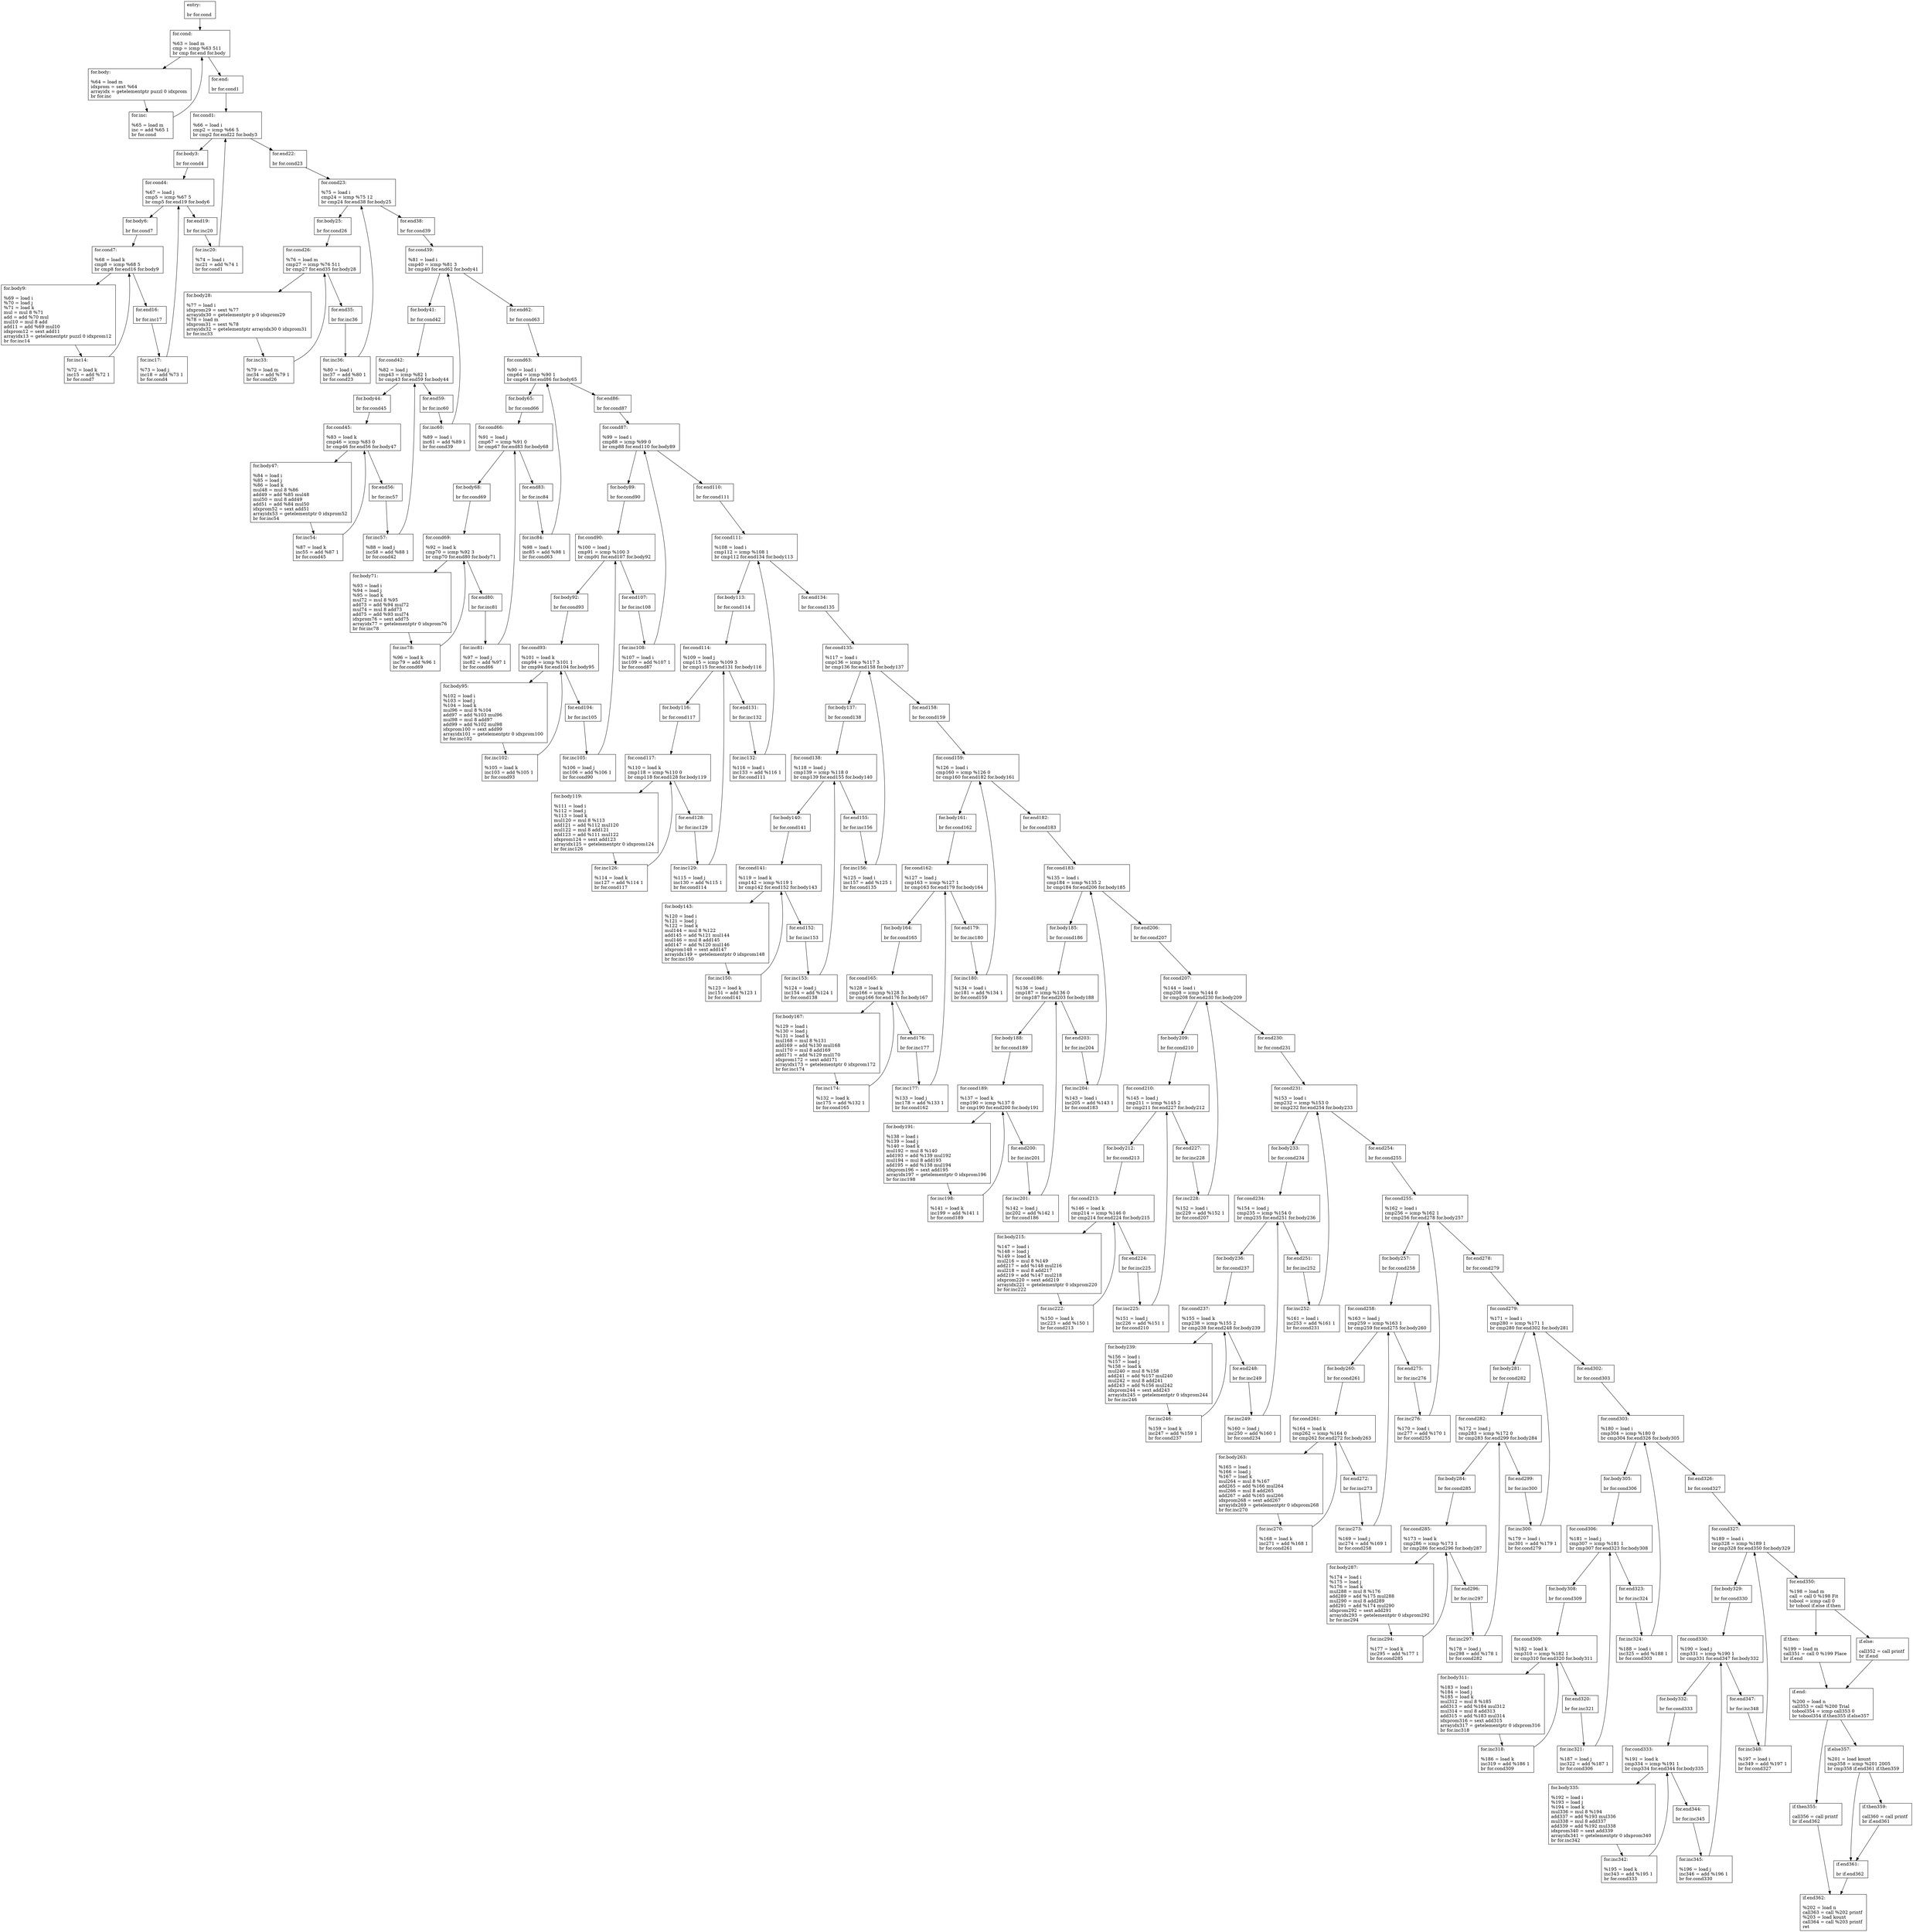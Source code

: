 digraph "CFG for 'Puzzle' function" {
	entry[shape=record,
		label="{entry:\l\l
			br for.cond \l
		}"
	];
	entry -> forcond;
	forcond[shape=record,
		label="{for.cond:\l\l
			%63 = load m \l
			cmp = icmp %63 511 \l
			br cmp for.end for.body \l
		}"
	];
	forcond -> forbody;
	forcond -> forend;
	forbody[shape=record,
		label="{for.body:\l\l
			%64 = load m \l
			idxprom = sext %64 \l
			arrayidx = getelementptr puzzl 0 idxprom \l
			br for.inc \l
		}"
	];
	forbody -> forinc;
	forinc[shape=record,
		label="{for.inc:\l\l
			%65 = load m \l
			inc = add %65 1 \l
			br for.cond \l
		}"
	];
	forinc -> forcond;
	forend[shape=record,
		label="{for.end:\l\l
			br for.cond1 \l
		}"
	];
	forend -> forcond1;
	forcond1[shape=record,
		label="{for.cond1:\l\l
			%66 = load i \l
			cmp2 = icmp %66 5 \l
			br cmp2 for.end22 for.body3 \l
		}"
	];
	forcond1 -> forbody3;
	forcond1 -> forend22;
	forbody3[shape=record,
		label="{for.body3:\l\l
			br for.cond4 \l
		}"
	];
	forbody3 -> forcond4;
	forcond4[shape=record,
		label="{for.cond4:\l\l
			%67 = load j \l
			cmp5 = icmp %67 5 \l
			br cmp5 for.end19 for.body6 \l
		}"
	];
	forcond4 -> forbody6;
	forcond4 -> forend19;
	forbody6[shape=record,
		label="{for.body6:\l\l
			br for.cond7 \l
		}"
	];
	forbody6 -> forcond7;
	forcond7[shape=record,
		label="{for.cond7:\l\l
			%68 = load k \l
			cmp8 = icmp %68 5 \l
			br cmp8 for.end16 for.body9 \l
		}"
	];
	forcond7 -> forbody9;
	forcond7 -> forend16;
	forbody9[shape=record,
		label="{for.body9:\l\l
			%69 = load i \l
			%70 = load j \l
			%71 = load k \l
			mul = mul 8 %71 \l
			add = add %70 mul \l
			mul10 = mul 8 add \l
			add11 = add %69 mul10 \l
			idxprom12 = sext add11 \l
			arrayidx13 = getelementptr puzzl 0 idxprom12 \l
			br for.inc14 \l
		}"
	];
	forbody9 -> forinc14;
	forinc14[shape=record,
		label="{for.inc14:\l\l
			%72 = load k \l
			inc15 = add %72 1 \l
			br for.cond7 \l
		}"
	];
	forinc14 -> forcond7;
	forend16[shape=record,
		label="{for.end16:\l\l
			br for.inc17 \l
		}"
	];
	forend16 -> forinc17;
	forinc17[shape=record,
		label="{for.inc17:\l\l
			%73 = load j \l
			inc18 = add %73 1 \l
			br for.cond4 \l
		}"
	];
	forinc17 -> forcond4;
	forend19[shape=record,
		label="{for.end19:\l\l
			br for.inc20 \l
		}"
	];
	forend19 -> forinc20;
	forinc20[shape=record,
		label="{for.inc20:\l\l
			%74 = load i \l
			inc21 = add %74 1 \l
			br for.cond1 \l
		}"
	];
	forinc20 -> forcond1;
	forend22[shape=record,
		label="{for.end22:\l\l
			br for.cond23 \l
		}"
	];
	forend22 -> forcond23;
	forcond23[shape=record,
		label="{for.cond23:\l\l
			%75 = load i \l
			cmp24 = icmp %75 12 \l
			br cmp24 for.end38 for.body25 \l
		}"
	];
	forcond23 -> forbody25;
	forcond23 -> forend38;
	forbody25[shape=record,
		label="{for.body25:\l\l
			br for.cond26 \l
		}"
	];
	forbody25 -> forcond26;
	forcond26[shape=record,
		label="{for.cond26:\l\l
			%76 = load m \l
			cmp27 = icmp %76 511 \l
			br cmp27 for.end35 for.body28 \l
		}"
	];
	forcond26 -> forbody28;
	forcond26 -> forend35;
	forbody28[shape=record,
		label="{for.body28:\l\l
			%77 = load i \l
			idxprom29 = sext %77 \l
			arrayidx30 = getelementptr p 0 idxprom29 \l
			%78 = load m \l
			idxprom31 = sext %78 \l
			arrayidx32 = getelementptr arrayidx30 0 idxprom31 \l
			br for.inc33 \l
		}"
	];
	forbody28 -> forinc33;
	forinc33[shape=record,
		label="{for.inc33:\l\l
			%79 = load m \l
			inc34 = add %79 1 \l
			br for.cond26 \l
		}"
	];
	forinc33 -> forcond26;
	forend35[shape=record,
		label="{for.end35:\l\l
			br for.inc36 \l
		}"
	];
	forend35 -> forinc36;
	forinc36[shape=record,
		label="{for.inc36:\l\l
			%80 = load i \l
			inc37 = add %80 1 \l
			br for.cond23 \l
		}"
	];
	forinc36 -> forcond23;
	forend38[shape=record,
		label="{for.end38:\l\l
			br for.cond39 \l
		}"
	];
	forend38 -> forcond39;
	forcond39[shape=record,
		label="{for.cond39:\l\l
			%81 = load i \l
			cmp40 = icmp %81 3 \l
			br cmp40 for.end62 for.body41 \l
		}"
	];
	forcond39 -> forbody41;
	forcond39 -> forend62;
	forbody41[shape=record,
		label="{for.body41:\l\l
			br for.cond42 \l
		}"
	];
	forbody41 -> forcond42;
	forcond42[shape=record,
		label="{for.cond42:\l\l
			%82 = load j \l
			cmp43 = icmp %82 1 \l
			br cmp43 for.end59 for.body44 \l
		}"
	];
	forcond42 -> forbody44;
	forcond42 -> forend59;
	forbody44[shape=record,
		label="{for.body44:\l\l
			br for.cond45 \l
		}"
	];
	forbody44 -> forcond45;
	forcond45[shape=record,
		label="{for.cond45:\l\l
			%83 = load k \l
			cmp46 = icmp %83 0 \l
			br cmp46 for.end56 for.body47 \l
		}"
	];
	forcond45 -> forbody47;
	forcond45 -> forend56;
	forbody47[shape=record,
		label="{for.body47:\l\l
			%84 = load i \l
			%85 = load j \l
			%86 = load k \l
			mul48 = mul 8 %86 \l
			add49 = add %85 mul48 \l
			mul50 = mul 8 add49 \l
			add51 = add %84 mul50 \l
			idxprom52 = sext add51 \l
			arrayidx53 = getelementptr 0 idxprom52 \l
			br for.inc54 \l
		}"
	];
	forbody47 -> forinc54;
	forinc54[shape=record,
		label="{for.inc54:\l\l
			%87 = load k \l
			inc55 = add %87 1 \l
			br for.cond45 \l
		}"
	];
	forinc54 -> forcond45;
	forend56[shape=record,
		label="{for.end56:\l\l
			br for.inc57 \l
		}"
	];
	forend56 -> forinc57;
	forinc57[shape=record,
		label="{for.inc57:\l\l
			%88 = load j \l
			inc58 = add %88 1 \l
			br for.cond42 \l
		}"
	];
	forinc57 -> forcond42;
	forend59[shape=record,
		label="{for.end59:\l\l
			br for.inc60 \l
		}"
	];
	forend59 -> forinc60;
	forinc60[shape=record,
		label="{for.inc60:\l\l
			%89 = load i \l
			inc61 = add %89 1 \l
			br for.cond39 \l
		}"
	];
	forinc60 -> forcond39;
	forend62[shape=record,
		label="{for.end62:\l\l
			br for.cond63 \l
		}"
	];
	forend62 -> forcond63;
	forcond63[shape=record,
		label="{for.cond63:\l\l
			%90 = load i \l
			cmp64 = icmp %90 1 \l
			br cmp64 for.end86 for.body65 \l
		}"
	];
	forcond63 -> forbody65;
	forcond63 -> forend86;
	forbody65[shape=record,
		label="{for.body65:\l\l
			br for.cond66 \l
		}"
	];
	forbody65 -> forcond66;
	forcond66[shape=record,
		label="{for.cond66:\l\l
			%91 = load j \l
			cmp67 = icmp %91 0 \l
			br cmp67 for.end83 for.body68 \l
		}"
	];
	forcond66 -> forbody68;
	forcond66 -> forend83;
	forbody68[shape=record,
		label="{for.body68:\l\l
			br for.cond69 \l
		}"
	];
	forbody68 -> forcond69;
	forcond69[shape=record,
		label="{for.cond69:\l\l
			%92 = load k \l
			cmp70 = icmp %92 3 \l
			br cmp70 for.end80 for.body71 \l
		}"
	];
	forcond69 -> forbody71;
	forcond69 -> forend80;
	forbody71[shape=record,
		label="{for.body71:\l\l
			%93 = load i \l
			%94 = load j \l
			%95 = load k \l
			mul72 = mul 8 %95 \l
			add73 = add %94 mul72 \l
			mul74 = mul 8 add73 \l
			add75 = add %93 mul74 \l
			idxprom76 = sext add75 \l
			arrayidx77 = getelementptr 0 idxprom76 \l
			br for.inc78 \l
		}"
	];
	forbody71 -> forinc78;
	forinc78[shape=record,
		label="{for.inc78:\l\l
			%96 = load k \l
			inc79 = add %96 1 \l
			br for.cond69 \l
		}"
	];
	forinc78 -> forcond69;
	forend80[shape=record,
		label="{for.end80:\l\l
			br for.inc81 \l
		}"
	];
	forend80 -> forinc81;
	forinc81[shape=record,
		label="{for.inc81:\l\l
			%97 = load j \l
			inc82 = add %97 1 \l
			br for.cond66 \l
		}"
	];
	forinc81 -> forcond66;
	forend83[shape=record,
		label="{for.end83:\l\l
			br for.inc84 \l
		}"
	];
	forend83 -> forinc84;
	forinc84[shape=record,
		label="{for.inc84:\l\l
			%98 = load i \l
			inc85 = add %98 1 \l
			br for.cond63 \l
		}"
	];
	forinc84 -> forcond63;
	forend86[shape=record,
		label="{for.end86:\l\l
			br for.cond87 \l
		}"
	];
	forend86 -> forcond87;
	forcond87[shape=record,
		label="{for.cond87:\l\l
			%99 = load i \l
			cmp88 = icmp %99 0 \l
			br cmp88 for.end110 for.body89 \l
		}"
	];
	forcond87 -> forbody89;
	forcond87 -> forend110;
	forbody89[shape=record,
		label="{for.body89:\l\l
			br for.cond90 \l
		}"
	];
	forbody89 -> forcond90;
	forcond90[shape=record,
		label="{for.cond90:\l\l
			%100 = load j \l
			cmp91 = icmp %100 3 \l
			br cmp91 for.end107 for.body92 \l
		}"
	];
	forcond90 -> forbody92;
	forcond90 -> forend107;
	forbody92[shape=record,
		label="{for.body92:\l\l
			br for.cond93 \l
		}"
	];
	forbody92 -> forcond93;
	forcond93[shape=record,
		label="{for.cond93:\l\l
			%101 = load k \l
			cmp94 = icmp %101 1 \l
			br cmp94 for.end104 for.body95 \l
		}"
	];
	forcond93 -> forbody95;
	forcond93 -> forend104;
	forbody95[shape=record,
		label="{for.body95:\l\l
			%102 = load i \l
			%103 = load j \l
			%104 = load k \l
			mul96 = mul 8 %104 \l
			add97 = add %103 mul96 \l
			mul98 = mul 8 add97 \l
			add99 = add %102 mul98 \l
			idxprom100 = sext add99 \l
			arrayidx101 = getelementptr 0 idxprom100 \l
			br for.inc102 \l
		}"
	];
	forbody95 -> forinc102;
	forinc102[shape=record,
		label="{for.inc102:\l\l
			%105 = load k \l
			inc103 = add %105 1 \l
			br for.cond93 \l
		}"
	];
	forinc102 -> forcond93;
	forend104[shape=record,
		label="{for.end104:\l\l
			br for.inc105 \l
		}"
	];
	forend104 -> forinc105;
	forinc105[shape=record,
		label="{for.inc105:\l\l
			%106 = load j \l
			inc106 = add %106 1 \l
			br for.cond90 \l
		}"
	];
	forinc105 -> forcond90;
	forend107[shape=record,
		label="{for.end107:\l\l
			br for.inc108 \l
		}"
	];
	forend107 -> forinc108;
	forinc108[shape=record,
		label="{for.inc108:\l\l
			%107 = load i \l
			inc109 = add %107 1 \l
			br for.cond87 \l
		}"
	];
	forinc108 -> forcond87;
	forend110[shape=record,
		label="{for.end110:\l\l
			br for.cond111 \l
		}"
	];
	forend110 -> forcond111;
	forcond111[shape=record,
		label="{for.cond111:\l\l
			%108 = load i \l
			cmp112 = icmp %108 1 \l
			br cmp112 for.end134 for.body113 \l
		}"
	];
	forcond111 -> forbody113;
	forcond111 -> forend134;
	forbody113[shape=record,
		label="{for.body113:\l\l
			br for.cond114 \l
		}"
	];
	forbody113 -> forcond114;
	forcond114[shape=record,
		label="{for.cond114:\l\l
			%109 = load j \l
			cmp115 = icmp %109 3 \l
			br cmp115 for.end131 for.body116 \l
		}"
	];
	forcond114 -> forbody116;
	forcond114 -> forend131;
	forbody116[shape=record,
		label="{for.body116:\l\l
			br for.cond117 \l
		}"
	];
	forbody116 -> forcond117;
	forcond117[shape=record,
		label="{for.cond117:\l\l
			%110 = load k \l
			cmp118 = icmp %110 0 \l
			br cmp118 for.end128 for.body119 \l
		}"
	];
	forcond117 -> forbody119;
	forcond117 -> forend128;
	forbody119[shape=record,
		label="{for.body119:\l\l
			%111 = load i \l
			%112 = load j \l
			%113 = load k \l
			mul120 = mul 8 %113 \l
			add121 = add %112 mul120 \l
			mul122 = mul 8 add121 \l
			add123 = add %111 mul122 \l
			idxprom124 = sext add123 \l
			arrayidx125 = getelementptr 0 idxprom124 \l
			br for.inc126 \l
		}"
	];
	forbody119 -> forinc126;
	forinc126[shape=record,
		label="{for.inc126:\l\l
			%114 = load k \l
			inc127 = add %114 1 \l
			br for.cond117 \l
		}"
	];
	forinc126 -> forcond117;
	forend128[shape=record,
		label="{for.end128:\l\l
			br for.inc129 \l
		}"
	];
	forend128 -> forinc129;
	forinc129[shape=record,
		label="{for.inc129:\l\l
			%115 = load j \l
			inc130 = add %115 1 \l
			br for.cond114 \l
		}"
	];
	forinc129 -> forcond114;
	forend131[shape=record,
		label="{for.end131:\l\l
			br for.inc132 \l
		}"
	];
	forend131 -> forinc132;
	forinc132[shape=record,
		label="{for.inc132:\l\l
			%116 = load i \l
			inc133 = add %116 1 \l
			br for.cond111 \l
		}"
	];
	forinc132 -> forcond111;
	forend134[shape=record,
		label="{for.end134:\l\l
			br for.cond135 \l
		}"
	];
	forend134 -> forcond135;
	forcond135[shape=record,
		label="{for.cond135:\l\l
			%117 = load i \l
			cmp136 = icmp %117 3 \l
			br cmp136 for.end158 for.body137 \l
		}"
	];
	forcond135 -> forbody137;
	forcond135 -> forend158;
	forbody137[shape=record,
		label="{for.body137:\l\l
			br for.cond138 \l
		}"
	];
	forbody137 -> forcond138;
	forcond138[shape=record,
		label="{for.cond138:\l\l
			%118 = load j \l
			cmp139 = icmp %118 0 \l
			br cmp139 for.end155 for.body140 \l
		}"
	];
	forcond138 -> forbody140;
	forcond138 -> forend155;
	forbody140[shape=record,
		label="{for.body140:\l\l
			br for.cond141 \l
		}"
	];
	forbody140 -> forcond141;
	forcond141[shape=record,
		label="{for.cond141:\l\l
			%119 = load k \l
			cmp142 = icmp %119 1 \l
			br cmp142 for.end152 for.body143 \l
		}"
	];
	forcond141 -> forbody143;
	forcond141 -> forend152;
	forbody143[shape=record,
		label="{for.body143:\l\l
			%120 = load i \l
			%121 = load j \l
			%122 = load k \l
			mul144 = mul 8 %122 \l
			add145 = add %121 mul144 \l
			mul146 = mul 8 add145 \l
			add147 = add %120 mul146 \l
			idxprom148 = sext add147 \l
			arrayidx149 = getelementptr 0 idxprom148 \l
			br for.inc150 \l
		}"
	];
	forbody143 -> forinc150;
	forinc150[shape=record,
		label="{for.inc150:\l\l
			%123 = load k \l
			inc151 = add %123 1 \l
			br for.cond141 \l
		}"
	];
	forinc150 -> forcond141;
	forend152[shape=record,
		label="{for.end152:\l\l
			br for.inc153 \l
		}"
	];
	forend152 -> forinc153;
	forinc153[shape=record,
		label="{for.inc153:\l\l
			%124 = load j \l
			inc154 = add %124 1 \l
			br for.cond138 \l
		}"
	];
	forinc153 -> forcond138;
	forend155[shape=record,
		label="{for.end155:\l\l
			br for.inc156 \l
		}"
	];
	forend155 -> forinc156;
	forinc156[shape=record,
		label="{for.inc156:\l\l
			%125 = load i \l
			inc157 = add %125 1 \l
			br for.cond135 \l
		}"
	];
	forinc156 -> forcond135;
	forend158[shape=record,
		label="{for.end158:\l\l
			br for.cond159 \l
		}"
	];
	forend158 -> forcond159;
	forcond159[shape=record,
		label="{for.cond159:\l\l
			%126 = load i \l
			cmp160 = icmp %126 0 \l
			br cmp160 for.end182 for.body161 \l
		}"
	];
	forcond159 -> forbody161;
	forcond159 -> forend182;
	forbody161[shape=record,
		label="{for.body161:\l\l
			br for.cond162 \l
		}"
	];
	forbody161 -> forcond162;
	forcond162[shape=record,
		label="{for.cond162:\l\l
			%127 = load j \l
			cmp163 = icmp %127 1 \l
			br cmp163 for.end179 for.body164 \l
		}"
	];
	forcond162 -> forbody164;
	forcond162 -> forend179;
	forbody164[shape=record,
		label="{for.body164:\l\l
			br for.cond165 \l
		}"
	];
	forbody164 -> forcond165;
	forcond165[shape=record,
		label="{for.cond165:\l\l
			%128 = load k \l
			cmp166 = icmp %128 3 \l
			br cmp166 for.end176 for.body167 \l
		}"
	];
	forcond165 -> forbody167;
	forcond165 -> forend176;
	forbody167[shape=record,
		label="{for.body167:\l\l
			%129 = load i \l
			%130 = load j \l
			%131 = load k \l
			mul168 = mul 8 %131 \l
			add169 = add %130 mul168 \l
			mul170 = mul 8 add169 \l
			add171 = add %129 mul170 \l
			idxprom172 = sext add171 \l
			arrayidx173 = getelementptr 0 idxprom172 \l
			br for.inc174 \l
		}"
	];
	forbody167 -> forinc174;
	forinc174[shape=record,
		label="{for.inc174:\l\l
			%132 = load k \l
			inc175 = add %132 1 \l
			br for.cond165 \l
		}"
	];
	forinc174 -> forcond165;
	forend176[shape=record,
		label="{for.end176:\l\l
			br for.inc177 \l
		}"
	];
	forend176 -> forinc177;
	forinc177[shape=record,
		label="{for.inc177:\l\l
			%133 = load j \l
			inc178 = add %133 1 \l
			br for.cond162 \l
		}"
	];
	forinc177 -> forcond162;
	forend179[shape=record,
		label="{for.end179:\l\l
			br for.inc180 \l
		}"
	];
	forend179 -> forinc180;
	forinc180[shape=record,
		label="{for.inc180:\l\l
			%134 = load i \l
			inc181 = add %134 1 \l
			br for.cond159 \l
		}"
	];
	forinc180 -> forcond159;
	forend182[shape=record,
		label="{for.end182:\l\l
			br for.cond183 \l
		}"
	];
	forend182 -> forcond183;
	forcond183[shape=record,
		label="{for.cond183:\l\l
			%135 = load i \l
			cmp184 = icmp %135 2 \l
			br cmp184 for.end206 for.body185 \l
		}"
	];
	forcond183 -> forbody185;
	forcond183 -> forend206;
	forbody185[shape=record,
		label="{for.body185:\l\l
			br for.cond186 \l
		}"
	];
	forbody185 -> forcond186;
	forcond186[shape=record,
		label="{for.cond186:\l\l
			%136 = load j \l
			cmp187 = icmp %136 0 \l
			br cmp187 for.end203 for.body188 \l
		}"
	];
	forcond186 -> forbody188;
	forcond186 -> forend203;
	forbody188[shape=record,
		label="{for.body188:\l\l
			br for.cond189 \l
		}"
	];
	forbody188 -> forcond189;
	forcond189[shape=record,
		label="{for.cond189:\l\l
			%137 = load k \l
			cmp190 = icmp %137 0 \l
			br cmp190 for.end200 for.body191 \l
		}"
	];
	forcond189 -> forbody191;
	forcond189 -> forend200;
	forbody191[shape=record,
		label="{for.body191:\l\l
			%138 = load i \l
			%139 = load j \l
			%140 = load k \l
			mul192 = mul 8 %140 \l
			add193 = add %139 mul192 \l
			mul194 = mul 8 add193 \l
			add195 = add %138 mul194 \l
			idxprom196 = sext add195 \l
			arrayidx197 = getelementptr 0 idxprom196 \l
			br for.inc198 \l
		}"
	];
	forbody191 -> forinc198;
	forinc198[shape=record,
		label="{for.inc198:\l\l
			%141 = load k \l
			inc199 = add %141 1 \l
			br for.cond189 \l
		}"
	];
	forinc198 -> forcond189;
	forend200[shape=record,
		label="{for.end200:\l\l
			br for.inc201 \l
		}"
	];
	forend200 -> forinc201;
	forinc201[shape=record,
		label="{for.inc201:\l\l
			%142 = load j \l
			inc202 = add %142 1 \l
			br for.cond186 \l
		}"
	];
	forinc201 -> forcond186;
	forend203[shape=record,
		label="{for.end203:\l\l
			br for.inc204 \l
		}"
	];
	forend203 -> forinc204;
	forinc204[shape=record,
		label="{for.inc204:\l\l
			%143 = load i \l
			inc205 = add %143 1 \l
			br for.cond183 \l
		}"
	];
	forinc204 -> forcond183;
	forend206[shape=record,
		label="{for.end206:\l\l
			br for.cond207 \l
		}"
	];
	forend206 -> forcond207;
	forcond207[shape=record,
		label="{for.cond207:\l\l
			%144 = load i \l
			cmp208 = icmp %144 0 \l
			br cmp208 for.end230 for.body209 \l
		}"
	];
	forcond207 -> forbody209;
	forcond207 -> forend230;
	forbody209[shape=record,
		label="{for.body209:\l\l
			br for.cond210 \l
		}"
	];
	forbody209 -> forcond210;
	forcond210[shape=record,
		label="{for.cond210:\l\l
			%145 = load j \l
			cmp211 = icmp %145 2 \l
			br cmp211 for.end227 for.body212 \l
		}"
	];
	forcond210 -> forbody212;
	forcond210 -> forend227;
	forbody212[shape=record,
		label="{for.body212:\l\l
			br for.cond213 \l
		}"
	];
	forbody212 -> forcond213;
	forcond213[shape=record,
		label="{for.cond213:\l\l
			%146 = load k \l
			cmp214 = icmp %146 0 \l
			br cmp214 for.end224 for.body215 \l
		}"
	];
	forcond213 -> forbody215;
	forcond213 -> forend224;
	forbody215[shape=record,
		label="{for.body215:\l\l
			%147 = load i \l
			%148 = load j \l
			%149 = load k \l
			mul216 = mul 8 %149 \l
			add217 = add %148 mul216 \l
			mul218 = mul 8 add217 \l
			add219 = add %147 mul218 \l
			idxprom220 = sext add219 \l
			arrayidx221 = getelementptr 0 idxprom220 \l
			br for.inc222 \l
		}"
	];
	forbody215 -> forinc222;
	forinc222[shape=record,
		label="{for.inc222:\l\l
			%150 = load k \l
			inc223 = add %150 1 \l
			br for.cond213 \l
		}"
	];
	forinc222 -> forcond213;
	forend224[shape=record,
		label="{for.end224:\l\l
			br for.inc225 \l
		}"
	];
	forend224 -> forinc225;
	forinc225[shape=record,
		label="{for.inc225:\l\l
			%151 = load j \l
			inc226 = add %151 1 \l
			br for.cond210 \l
		}"
	];
	forinc225 -> forcond210;
	forend227[shape=record,
		label="{for.end227:\l\l
			br for.inc228 \l
		}"
	];
	forend227 -> forinc228;
	forinc228[shape=record,
		label="{for.inc228:\l\l
			%152 = load i \l
			inc229 = add %152 1 \l
			br for.cond207 \l
		}"
	];
	forinc228 -> forcond207;
	forend230[shape=record,
		label="{for.end230:\l\l
			br for.cond231 \l
		}"
	];
	forend230 -> forcond231;
	forcond231[shape=record,
		label="{for.cond231:\l\l
			%153 = load i \l
			cmp232 = icmp %153 0 \l
			br cmp232 for.end254 for.body233 \l
		}"
	];
	forcond231 -> forbody233;
	forcond231 -> forend254;
	forbody233[shape=record,
		label="{for.body233:\l\l
			br for.cond234 \l
		}"
	];
	forbody233 -> forcond234;
	forcond234[shape=record,
		label="{for.cond234:\l\l
			%154 = load j \l
			cmp235 = icmp %154 0 \l
			br cmp235 for.end251 for.body236 \l
		}"
	];
	forcond234 -> forbody236;
	forcond234 -> forend251;
	forbody236[shape=record,
		label="{for.body236:\l\l
			br for.cond237 \l
		}"
	];
	forbody236 -> forcond237;
	forcond237[shape=record,
		label="{for.cond237:\l\l
			%155 = load k \l
			cmp238 = icmp %155 2 \l
			br cmp238 for.end248 for.body239 \l
		}"
	];
	forcond237 -> forbody239;
	forcond237 -> forend248;
	forbody239[shape=record,
		label="{for.body239:\l\l
			%156 = load i \l
			%157 = load j \l
			%158 = load k \l
			mul240 = mul 8 %158 \l
			add241 = add %157 mul240 \l
			mul242 = mul 8 add241 \l
			add243 = add %156 mul242 \l
			idxprom244 = sext add243 \l
			arrayidx245 = getelementptr 0 idxprom244 \l
			br for.inc246 \l
		}"
	];
	forbody239 -> forinc246;
	forinc246[shape=record,
		label="{for.inc246:\l\l
			%159 = load k \l
			inc247 = add %159 1 \l
			br for.cond237 \l
		}"
	];
	forinc246 -> forcond237;
	forend248[shape=record,
		label="{for.end248:\l\l
			br for.inc249 \l
		}"
	];
	forend248 -> forinc249;
	forinc249[shape=record,
		label="{for.inc249:\l\l
			%160 = load j \l
			inc250 = add %160 1 \l
			br for.cond234 \l
		}"
	];
	forinc249 -> forcond234;
	forend251[shape=record,
		label="{for.end251:\l\l
			br for.inc252 \l
		}"
	];
	forend251 -> forinc252;
	forinc252[shape=record,
		label="{for.inc252:\l\l
			%161 = load i \l
			inc253 = add %161 1 \l
			br for.cond231 \l
		}"
	];
	forinc252 -> forcond231;
	forend254[shape=record,
		label="{for.end254:\l\l
			br for.cond255 \l
		}"
	];
	forend254 -> forcond255;
	forcond255[shape=record,
		label="{for.cond255:\l\l
			%162 = load i \l
			cmp256 = icmp %162 1 \l
			br cmp256 for.end278 for.body257 \l
		}"
	];
	forcond255 -> forbody257;
	forcond255 -> forend278;
	forbody257[shape=record,
		label="{for.body257:\l\l
			br for.cond258 \l
		}"
	];
	forbody257 -> forcond258;
	forcond258[shape=record,
		label="{for.cond258:\l\l
			%163 = load j \l
			cmp259 = icmp %163 1 \l
			br cmp259 for.end275 for.body260 \l
		}"
	];
	forcond258 -> forbody260;
	forcond258 -> forend275;
	forbody260[shape=record,
		label="{for.body260:\l\l
			br for.cond261 \l
		}"
	];
	forbody260 -> forcond261;
	forcond261[shape=record,
		label="{for.cond261:\l\l
			%164 = load k \l
			cmp262 = icmp %164 0 \l
			br cmp262 for.end272 for.body263 \l
		}"
	];
	forcond261 -> forbody263;
	forcond261 -> forend272;
	forbody263[shape=record,
		label="{for.body263:\l\l
			%165 = load i \l
			%166 = load j \l
			%167 = load k \l
			mul264 = mul 8 %167 \l
			add265 = add %166 mul264 \l
			mul266 = mul 8 add265 \l
			add267 = add %165 mul266 \l
			idxprom268 = sext add267 \l
			arrayidx269 = getelementptr 0 idxprom268 \l
			br for.inc270 \l
		}"
	];
	forbody263 -> forinc270;
	forinc270[shape=record,
		label="{for.inc270:\l\l
			%168 = load k \l
			inc271 = add %168 1 \l
			br for.cond261 \l
		}"
	];
	forinc270 -> forcond261;
	forend272[shape=record,
		label="{for.end272:\l\l
			br for.inc273 \l
		}"
	];
	forend272 -> forinc273;
	forinc273[shape=record,
		label="{for.inc273:\l\l
			%169 = load j \l
			inc274 = add %169 1 \l
			br for.cond258 \l
		}"
	];
	forinc273 -> forcond258;
	forend275[shape=record,
		label="{for.end275:\l\l
			br for.inc276 \l
		}"
	];
	forend275 -> forinc276;
	forinc276[shape=record,
		label="{for.inc276:\l\l
			%170 = load i \l
			inc277 = add %170 1 \l
			br for.cond255 \l
		}"
	];
	forinc276 -> forcond255;
	forend278[shape=record,
		label="{for.end278:\l\l
			br for.cond279 \l
		}"
	];
	forend278 -> forcond279;
	forcond279[shape=record,
		label="{for.cond279:\l\l
			%171 = load i \l
			cmp280 = icmp %171 1 \l
			br cmp280 for.end302 for.body281 \l
		}"
	];
	forcond279 -> forbody281;
	forcond279 -> forend302;
	forbody281[shape=record,
		label="{for.body281:\l\l
			br for.cond282 \l
		}"
	];
	forbody281 -> forcond282;
	forcond282[shape=record,
		label="{for.cond282:\l\l
			%172 = load j \l
			cmp283 = icmp %172 0 \l
			br cmp283 for.end299 for.body284 \l
		}"
	];
	forcond282 -> forbody284;
	forcond282 -> forend299;
	forbody284[shape=record,
		label="{for.body284:\l\l
			br for.cond285 \l
		}"
	];
	forbody284 -> forcond285;
	forcond285[shape=record,
		label="{for.cond285:\l\l
			%173 = load k \l
			cmp286 = icmp %173 1 \l
			br cmp286 for.end296 for.body287 \l
		}"
	];
	forcond285 -> forbody287;
	forcond285 -> forend296;
	forbody287[shape=record,
		label="{for.body287:\l\l
			%174 = load i \l
			%175 = load j \l
			%176 = load k \l
			mul288 = mul 8 %176 \l
			add289 = add %175 mul288 \l
			mul290 = mul 8 add289 \l
			add291 = add %174 mul290 \l
			idxprom292 = sext add291 \l
			arrayidx293 = getelementptr 0 idxprom292 \l
			br for.inc294 \l
		}"
	];
	forbody287 -> forinc294;
	forinc294[shape=record,
		label="{for.inc294:\l\l
			%177 = load k \l
			inc295 = add %177 1 \l
			br for.cond285 \l
		}"
	];
	forinc294 -> forcond285;
	forend296[shape=record,
		label="{for.end296:\l\l
			br for.inc297 \l
		}"
	];
	forend296 -> forinc297;
	forinc297[shape=record,
		label="{for.inc297:\l\l
			%178 = load j \l
			inc298 = add %178 1 \l
			br for.cond282 \l
		}"
	];
	forinc297 -> forcond282;
	forend299[shape=record,
		label="{for.end299:\l\l
			br for.inc300 \l
		}"
	];
	forend299 -> forinc300;
	forinc300[shape=record,
		label="{for.inc300:\l\l
			%179 = load i \l
			inc301 = add %179 1 \l
			br for.cond279 \l
		}"
	];
	forinc300 -> forcond279;
	forend302[shape=record,
		label="{for.end302:\l\l
			br for.cond303 \l
		}"
	];
	forend302 -> forcond303;
	forcond303[shape=record,
		label="{for.cond303:\l\l
			%180 = load i \l
			cmp304 = icmp %180 0 \l
			br cmp304 for.end326 for.body305 \l
		}"
	];
	forcond303 -> forbody305;
	forcond303 -> forend326;
	forbody305[shape=record,
		label="{for.body305:\l\l
			br for.cond306 \l
		}"
	];
	forbody305 -> forcond306;
	forcond306[shape=record,
		label="{for.cond306:\l\l
			%181 = load j \l
			cmp307 = icmp %181 1 \l
			br cmp307 for.end323 for.body308 \l
		}"
	];
	forcond306 -> forbody308;
	forcond306 -> forend323;
	forbody308[shape=record,
		label="{for.body308:\l\l
			br for.cond309 \l
		}"
	];
	forbody308 -> forcond309;
	forcond309[shape=record,
		label="{for.cond309:\l\l
			%182 = load k \l
			cmp310 = icmp %182 1 \l
			br cmp310 for.end320 for.body311 \l
		}"
	];
	forcond309 -> forbody311;
	forcond309 -> forend320;
	forbody311[shape=record,
		label="{for.body311:\l\l
			%183 = load i \l
			%184 = load j \l
			%185 = load k \l
			mul312 = mul 8 %185 \l
			add313 = add %184 mul312 \l
			mul314 = mul 8 add313 \l
			add315 = add %183 mul314 \l
			idxprom316 = sext add315 \l
			arrayidx317 = getelementptr 0 idxprom316 \l
			br for.inc318 \l
		}"
	];
	forbody311 -> forinc318;
	forinc318[shape=record,
		label="{for.inc318:\l\l
			%186 = load k \l
			inc319 = add %186 1 \l
			br for.cond309 \l
		}"
	];
	forinc318 -> forcond309;
	forend320[shape=record,
		label="{for.end320:\l\l
			br for.inc321 \l
		}"
	];
	forend320 -> forinc321;
	forinc321[shape=record,
		label="{for.inc321:\l\l
			%187 = load j \l
			inc322 = add %187 1 \l
			br for.cond306 \l
		}"
	];
	forinc321 -> forcond306;
	forend323[shape=record,
		label="{for.end323:\l\l
			br for.inc324 \l
		}"
	];
	forend323 -> forinc324;
	forinc324[shape=record,
		label="{for.inc324:\l\l
			%188 = load i \l
			inc325 = add %188 1 \l
			br for.cond303 \l
		}"
	];
	forinc324 -> forcond303;
	forend326[shape=record,
		label="{for.end326:\l\l
			br for.cond327 \l
		}"
	];
	forend326 -> forcond327;
	forcond327[shape=record,
		label="{for.cond327:\l\l
			%189 = load i \l
			cmp328 = icmp %189 1 \l
			br cmp328 for.end350 for.body329 \l
		}"
	];
	forcond327 -> forbody329;
	forcond327 -> forend350;
	forbody329[shape=record,
		label="{for.body329:\l\l
			br for.cond330 \l
		}"
	];
	forbody329 -> forcond330;
	forcond330[shape=record,
		label="{for.cond330:\l\l
			%190 = load j \l
			cmp331 = icmp %190 1 \l
			br cmp331 for.end347 for.body332 \l
		}"
	];
	forcond330 -> forbody332;
	forcond330 -> forend347;
	forbody332[shape=record,
		label="{for.body332:\l\l
			br for.cond333 \l
		}"
	];
	forbody332 -> forcond333;
	forcond333[shape=record,
		label="{for.cond333:\l\l
			%191 = load k \l
			cmp334 = icmp %191 1 \l
			br cmp334 for.end344 for.body335 \l
		}"
	];
	forcond333 -> forbody335;
	forcond333 -> forend344;
	forbody335[shape=record,
		label="{for.body335:\l\l
			%192 = load i \l
			%193 = load j \l
			%194 = load k \l
			mul336 = mul 8 %194 \l
			add337 = add %193 mul336 \l
			mul338 = mul 8 add337 \l
			add339 = add %192 mul338 \l
			idxprom340 = sext add339 \l
			arrayidx341 = getelementptr 0 idxprom340 \l
			br for.inc342 \l
		}"
	];
	forbody335 -> forinc342;
	forinc342[shape=record,
		label="{for.inc342:\l\l
			%195 = load k \l
			inc343 = add %195 1 \l
			br for.cond333 \l
		}"
	];
	forinc342 -> forcond333;
	forend344[shape=record,
		label="{for.end344:\l\l
			br for.inc345 \l
		}"
	];
	forend344 -> forinc345;
	forinc345[shape=record,
		label="{for.inc345:\l\l
			%196 = load j \l
			inc346 = add %196 1 \l
			br for.cond330 \l
		}"
	];
	forinc345 -> forcond330;
	forend347[shape=record,
		label="{for.end347:\l\l
			br for.inc348 \l
		}"
	];
	forend347 -> forinc348;
	forinc348[shape=record,
		label="{for.inc348:\l\l
			%197 = load i \l
			inc349 = add %197 1 \l
			br for.cond327 \l
		}"
	];
	forinc348 -> forcond327;
	forend350[shape=record,
		label="{for.end350:\l\l
			%198 = load m \l
			call = call 0 %198 Fit \l
			tobool = icmp call 0 \l
			br tobool if.else if.then \l
		}"
	];
	forend350 -> ifthen;
	forend350 -> ifelse;
	ifthen[shape=record,
		label="{if.then:\l\l
			%199 = load m \l
			call351 = call 0 %199 Place \l
			br if.end \l
		}"
	];
	ifthen -> ifend;
	ifelse[shape=record,
		label="{if.else:\l\l
			call352 = call printf \l
			br if.end \l
		}"
	];
	ifelse -> ifend;
	ifend[shape=record,
		label="{if.end:\l\l
			%200 = load n \l
			call353 = call %200 Trial \l
			tobool354 = icmp call353 0 \l
			br tobool354 if.then355 if.else357 \l
		}"
	];
	ifend -> ifelse357;
	ifend -> ifthen355;
	ifthen355[shape=record,
		label="{if.then355:\l\l
			call356 = call printf \l
			br if.end362 \l
		}"
	];
	ifthen355 -> ifend362;
	ifelse357[shape=record,
		label="{if.else357:\l\l
			%201 = load kount \l
			cmp358 = icmp %201 2005 \l
			br cmp358 if.end361 if.then359 \l
		}"
	];
	ifelse357 -> ifthen359;
	ifelse357 -> ifend361;
	ifthen359[shape=record,
		label="{if.then359:\l\l
			call360 = call printf \l
			br if.end361 \l
		}"
	];
	ifthen359 -> ifend361;
	ifend361[shape=record,
		label="{if.end361:\l\l
			br if.end362 \l
		}"
	];
	ifend361 -> ifend362;
	ifend362[shape=record,
		label="{if.end362:\l\l
			%202 = load n \l
			call363 = call %202 printf \l
			%203 = load kount \l
			call364 = call %203 printf \l
			ret \l
		}"
	];
}
